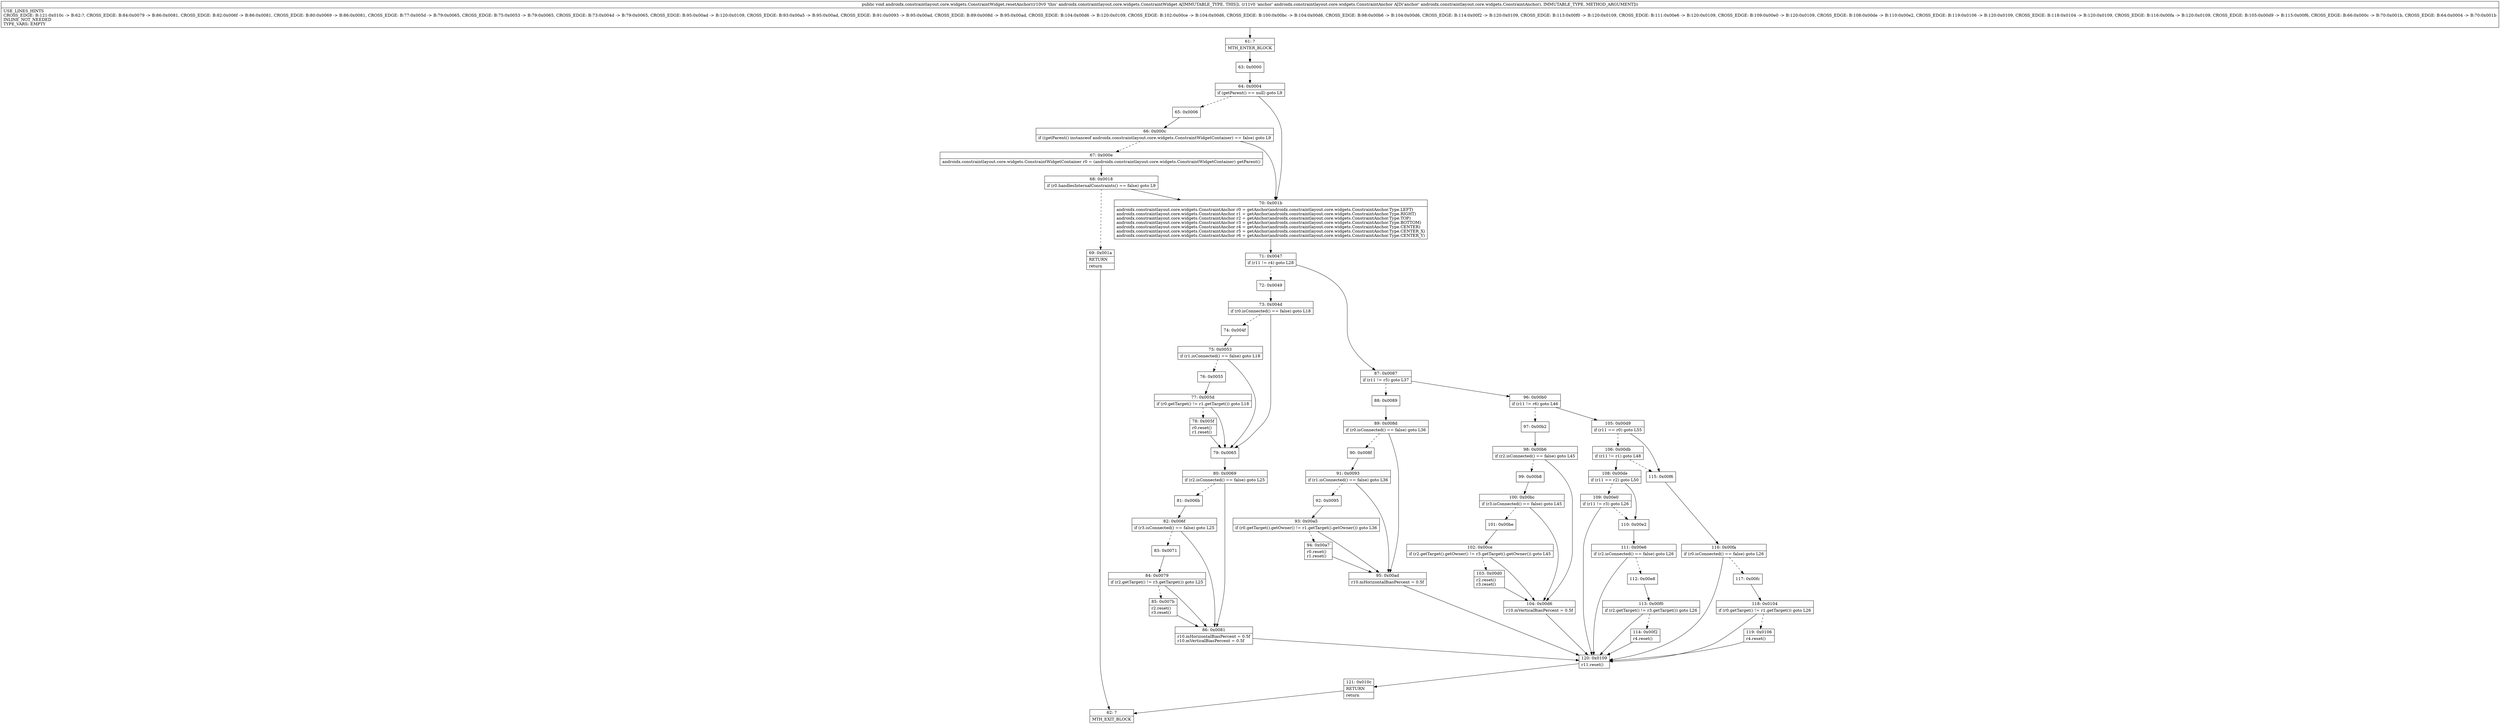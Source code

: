 digraph "CFG forandroidx.constraintlayout.core.widgets.ConstraintWidget.resetAnchor(Landroidx\/constraintlayout\/core\/widgets\/ConstraintAnchor;)V" {
Node_61 [shape=record,label="{61\:\ ?|MTH_ENTER_BLOCK\l}"];
Node_63 [shape=record,label="{63\:\ 0x0000}"];
Node_64 [shape=record,label="{64\:\ 0x0004|if (getParent() == null) goto L9\l}"];
Node_65 [shape=record,label="{65\:\ 0x0006}"];
Node_66 [shape=record,label="{66\:\ 0x000c|if ((getParent() instanceof androidx.constraintlayout.core.widgets.ConstraintWidgetContainer) == false) goto L9\l}"];
Node_67 [shape=record,label="{67\:\ 0x000e|androidx.constraintlayout.core.widgets.ConstraintWidgetContainer r0 = (androidx.constraintlayout.core.widgets.ConstraintWidgetContainer) getParent()\l}"];
Node_68 [shape=record,label="{68\:\ 0x0018|if (r0.handlesInternalConstraints() == false) goto L9\l}"];
Node_69 [shape=record,label="{69\:\ 0x001a|RETURN\l|return\l}"];
Node_62 [shape=record,label="{62\:\ ?|MTH_EXIT_BLOCK\l}"];
Node_70 [shape=record,label="{70\:\ 0x001b|androidx.constraintlayout.core.widgets.ConstraintAnchor r0 = getAnchor(androidx.constraintlayout.core.widgets.ConstraintAnchor.Type.LEFT)\landroidx.constraintlayout.core.widgets.ConstraintAnchor r1 = getAnchor(androidx.constraintlayout.core.widgets.ConstraintAnchor.Type.RIGHT)\landroidx.constraintlayout.core.widgets.ConstraintAnchor r2 = getAnchor(androidx.constraintlayout.core.widgets.ConstraintAnchor.Type.TOP)\landroidx.constraintlayout.core.widgets.ConstraintAnchor r3 = getAnchor(androidx.constraintlayout.core.widgets.ConstraintAnchor.Type.BOTTOM)\landroidx.constraintlayout.core.widgets.ConstraintAnchor r4 = getAnchor(androidx.constraintlayout.core.widgets.ConstraintAnchor.Type.CENTER)\landroidx.constraintlayout.core.widgets.ConstraintAnchor r5 = getAnchor(androidx.constraintlayout.core.widgets.ConstraintAnchor.Type.CENTER_X)\landroidx.constraintlayout.core.widgets.ConstraintAnchor r6 = getAnchor(androidx.constraintlayout.core.widgets.ConstraintAnchor.Type.CENTER_Y)\l}"];
Node_71 [shape=record,label="{71\:\ 0x0047|if (r11 != r4) goto L28\l}"];
Node_72 [shape=record,label="{72\:\ 0x0049}"];
Node_73 [shape=record,label="{73\:\ 0x004d|if (r0.isConnected() == false) goto L18\l}"];
Node_74 [shape=record,label="{74\:\ 0x004f}"];
Node_75 [shape=record,label="{75\:\ 0x0053|if (r1.isConnected() == false) goto L18\l}"];
Node_76 [shape=record,label="{76\:\ 0x0055}"];
Node_77 [shape=record,label="{77\:\ 0x005d|if (r0.getTarget() != r1.getTarget()) goto L18\l}"];
Node_78 [shape=record,label="{78\:\ 0x005f|r0.reset()\lr1.reset()\l}"];
Node_79 [shape=record,label="{79\:\ 0x0065}"];
Node_80 [shape=record,label="{80\:\ 0x0069|if (r2.isConnected() == false) goto L25\l}"];
Node_81 [shape=record,label="{81\:\ 0x006b}"];
Node_82 [shape=record,label="{82\:\ 0x006f|if (r3.isConnected() == false) goto L25\l}"];
Node_83 [shape=record,label="{83\:\ 0x0071}"];
Node_84 [shape=record,label="{84\:\ 0x0079|if (r2.getTarget() != r3.getTarget()) goto L25\l}"];
Node_85 [shape=record,label="{85\:\ 0x007b|r2.reset()\lr3.reset()\l}"];
Node_86 [shape=record,label="{86\:\ 0x0081|r10.mHorizontalBiasPercent = 0.5f\lr10.mVerticalBiasPercent = 0.5f\l}"];
Node_120 [shape=record,label="{120\:\ 0x0109|r11.reset()\l}"];
Node_121 [shape=record,label="{121\:\ 0x010c|RETURN\l|return\l}"];
Node_87 [shape=record,label="{87\:\ 0x0087|if (r11 != r5) goto L37\l}"];
Node_88 [shape=record,label="{88\:\ 0x0089}"];
Node_89 [shape=record,label="{89\:\ 0x008d|if (r0.isConnected() == false) goto L36\l}"];
Node_90 [shape=record,label="{90\:\ 0x008f}"];
Node_91 [shape=record,label="{91\:\ 0x0093|if (r1.isConnected() == false) goto L36\l}"];
Node_92 [shape=record,label="{92\:\ 0x0095}"];
Node_93 [shape=record,label="{93\:\ 0x00a5|if (r0.getTarget().getOwner() != r1.getTarget().getOwner()) goto L36\l}"];
Node_94 [shape=record,label="{94\:\ 0x00a7|r0.reset()\lr1.reset()\l}"];
Node_95 [shape=record,label="{95\:\ 0x00ad|r10.mHorizontalBiasPercent = 0.5f\l}"];
Node_96 [shape=record,label="{96\:\ 0x00b0|if (r11 != r6) goto L46\l}"];
Node_97 [shape=record,label="{97\:\ 0x00b2}"];
Node_98 [shape=record,label="{98\:\ 0x00b6|if (r2.isConnected() == false) goto L45\l}"];
Node_99 [shape=record,label="{99\:\ 0x00b8}"];
Node_100 [shape=record,label="{100\:\ 0x00bc|if (r3.isConnected() == false) goto L45\l}"];
Node_101 [shape=record,label="{101\:\ 0x00be}"];
Node_102 [shape=record,label="{102\:\ 0x00ce|if (r2.getTarget().getOwner() != r3.getTarget().getOwner()) goto L45\l}"];
Node_103 [shape=record,label="{103\:\ 0x00d0|r2.reset()\lr3.reset()\l}"];
Node_104 [shape=record,label="{104\:\ 0x00d6|r10.mVerticalBiasPercent = 0.5f\l}"];
Node_105 [shape=record,label="{105\:\ 0x00d9|if (r11 == r0) goto L55\l}"];
Node_106 [shape=record,label="{106\:\ 0x00db|if (r11 != r1) goto L48\l}"];
Node_108 [shape=record,label="{108\:\ 0x00de|if (r11 == r2) goto L50\l}"];
Node_109 [shape=record,label="{109\:\ 0x00e0|if (r11 != r3) goto L26\l}"];
Node_110 [shape=record,label="{110\:\ 0x00e2}"];
Node_111 [shape=record,label="{111\:\ 0x00e6|if (r2.isConnected() == false) goto L26\l}"];
Node_112 [shape=record,label="{112\:\ 0x00e8}"];
Node_113 [shape=record,label="{113\:\ 0x00f0|if (r2.getTarget() != r3.getTarget()) goto L26\l}"];
Node_114 [shape=record,label="{114\:\ 0x00f2|r4.reset()\l}"];
Node_115 [shape=record,label="{115\:\ 0x00f6}"];
Node_116 [shape=record,label="{116\:\ 0x00fa|if (r0.isConnected() == false) goto L26\l}"];
Node_117 [shape=record,label="{117\:\ 0x00fc}"];
Node_118 [shape=record,label="{118\:\ 0x0104|if (r0.getTarget() != r1.getTarget()) goto L26\l}"];
Node_119 [shape=record,label="{119\:\ 0x0106|r4.reset()\l}"];
MethodNode[shape=record,label="{public void androidx.constraintlayout.core.widgets.ConstraintWidget.resetAnchor((r10v0 'this' androidx.constraintlayout.core.widgets.ConstraintWidget A[IMMUTABLE_TYPE, THIS]), (r11v0 'anchor' androidx.constraintlayout.core.widgets.ConstraintAnchor A[D('anchor' androidx.constraintlayout.core.widgets.ConstraintAnchor), IMMUTABLE_TYPE, METHOD_ARGUMENT]))  | USE_LINES_HINTS\lCROSS_EDGE: B:121:0x010c \-\> B:62:?, CROSS_EDGE: B:84:0x0079 \-\> B:86:0x0081, CROSS_EDGE: B:82:0x006f \-\> B:86:0x0081, CROSS_EDGE: B:80:0x0069 \-\> B:86:0x0081, CROSS_EDGE: B:77:0x005d \-\> B:79:0x0065, CROSS_EDGE: B:75:0x0053 \-\> B:79:0x0065, CROSS_EDGE: B:73:0x004d \-\> B:79:0x0065, CROSS_EDGE: B:95:0x00ad \-\> B:120:0x0109, CROSS_EDGE: B:93:0x00a5 \-\> B:95:0x00ad, CROSS_EDGE: B:91:0x0093 \-\> B:95:0x00ad, CROSS_EDGE: B:89:0x008d \-\> B:95:0x00ad, CROSS_EDGE: B:104:0x00d6 \-\> B:120:0x0109, CROSS_EDGE: B:102:0x00ce \-\> B:104:0x00d6, CROSS_EDGE: B:100:0x00bc \-\> B:104:0x00d6, CROSS_EDGE: B:98:0x00b6 \-\> B:104:0x00d6, CROSS_EDGE: B:114:0x00f2 \-\> B:120:0x0109, CROSS_EDGE: B:113:0x00f0 \-\> B:120:0x0109, CROSS_EDGE: B:111:0x00e6 \-\> B:120:0x0109, CROSS_EDGE: B:109:0x00e0 \-\> B:120:0x0109, CROSS_EDGE: B:108:0x00de \-\> B:110:0x00e2, CROSS_EDGE: B:119:0x0106 \-\> B:120:0x0109, CROSS_EDGE: B:118:0x0104 \-\> B:120:0x0109, CROSS_EDGE: B:116:0x00fa \-\> B:120:0x0109, CROSS_EDGE: B:105:0x00d9 \-\> B:115:0x00f6, CROSS_EDGE: B:66:0x000c \-\> B:70:0x001b, CROSS_EDGE: B:64:0x0004 \-\> B:70:0x001b\lINLINE_NOT_NEEDED\lTYPE_VARS: EMPTY\l}"];
MethodNode -> Node_61;Node_61 -> Node_63;
Node_63 -> Node_64;
Node_64 -> Node_65[style=dashed];
Node_64 -> Node_70;
Node_65 -> Node_66;
Node_66 -> Node_67[style=dashed];
Node_66 -> Node_70;
Node_67 -> Node_68;
Node_68 -> Node_69[style=dashed];
Node_68 -> Node_70;
Node_69 -> Node_62;
Node_70 -> Node_71;
Node_71 -> Node_72[style=dashed];
Node_71 -> Node_87;
Node_72 -> Node_73;
Node_73 -> Node_74[style=dashed];
Node_73 -> Node_79;
Node_74 -> Node_75;
Node_75 -> Node_76[style=dashed];
Node_75 -> Node_79;
Node_76 -> Node_77;
Node_77 -> Node_78[style=dashed];
Node_77 -> Node_79;
Node_78 -> Node_79;
Node_79 -> Node_80;
Node_80 -> Node_81[style=dashed];
Node_80 -> Node_86;
Node_81 -> Node_82;
Node_82 -> Node_83[style=dashed];
Node_82 -> Node_86;
Node_83 -> Node_84;
Node_84 -> Node_85[style=dashed];
Node_84 -> Node_86;
Node_85 -> Node_86;
Node_86 -> Node_120;
Node_120 -> Node_121;
Node_121 -> Node_62;
Node_87 -> Node_88[style=dashed];
Node_87 -> Node_96;
Node_88 -> Node_89;
Node_89 -> Node_90[style=dashed];
Node_89 -> Node_95;
Node_90 -> Node_91;
Node_91 -> Node_92[style=dashed];
Node_91 -> Node_95;
Node_92 -> Node_93;
Node_93 -> Node_94[style=dashed];
Node_93 -> Node_95;
Node_94 -> Node_95;
Node_95 -> Node_120;
Node_96 -> Node_97[style=dashed];
Node_96 -> Node_105;
Node_97 -> Node_98;
Node_98 -> Node_99[style=dashed];
Node_98 -> Node_104;
Node_99 -> Node_100;
Node_100 -> Node_101[style=dashed];
Node_100 -> Node_104;
Node_101 -> Node_102;
Node_102 -> Node_103[style=dashed];
Node_102 -> Node_104;
Node_103 -> Node_104;
Node_104 -> Node_120;
Node_105 -> Node_106[style=dashed];
Node_105 -> Node_115;
Node_106 -> Node_108;
Node_106 -> Node_115[style=dashed];
Node_108 -> Node_109[style=dashed];
Node_108 -> Node_110;
Node_109 -> Node_110[style=dashed];
Node_109 -> Node_120;
Node_110 -> Node_111;
Node_111 -> Node_112[style=dashed];
Node_111 -> Node_120;
Node_112 -> Node_113;
Node_113 -> Node_114[style=dashed];
Node_113 -> Node_120;
Node_114 -> Node_120;
Node_115 -> Node_116;
Node_116 -> Node_117[style=dashed];
Node_116 -> Node_120;
Node_117 -> Node_118;
Node_118 -> Node_119[style=dashed];
Node_118 -> Node_120;
Node_119 -> Node_120;
}

